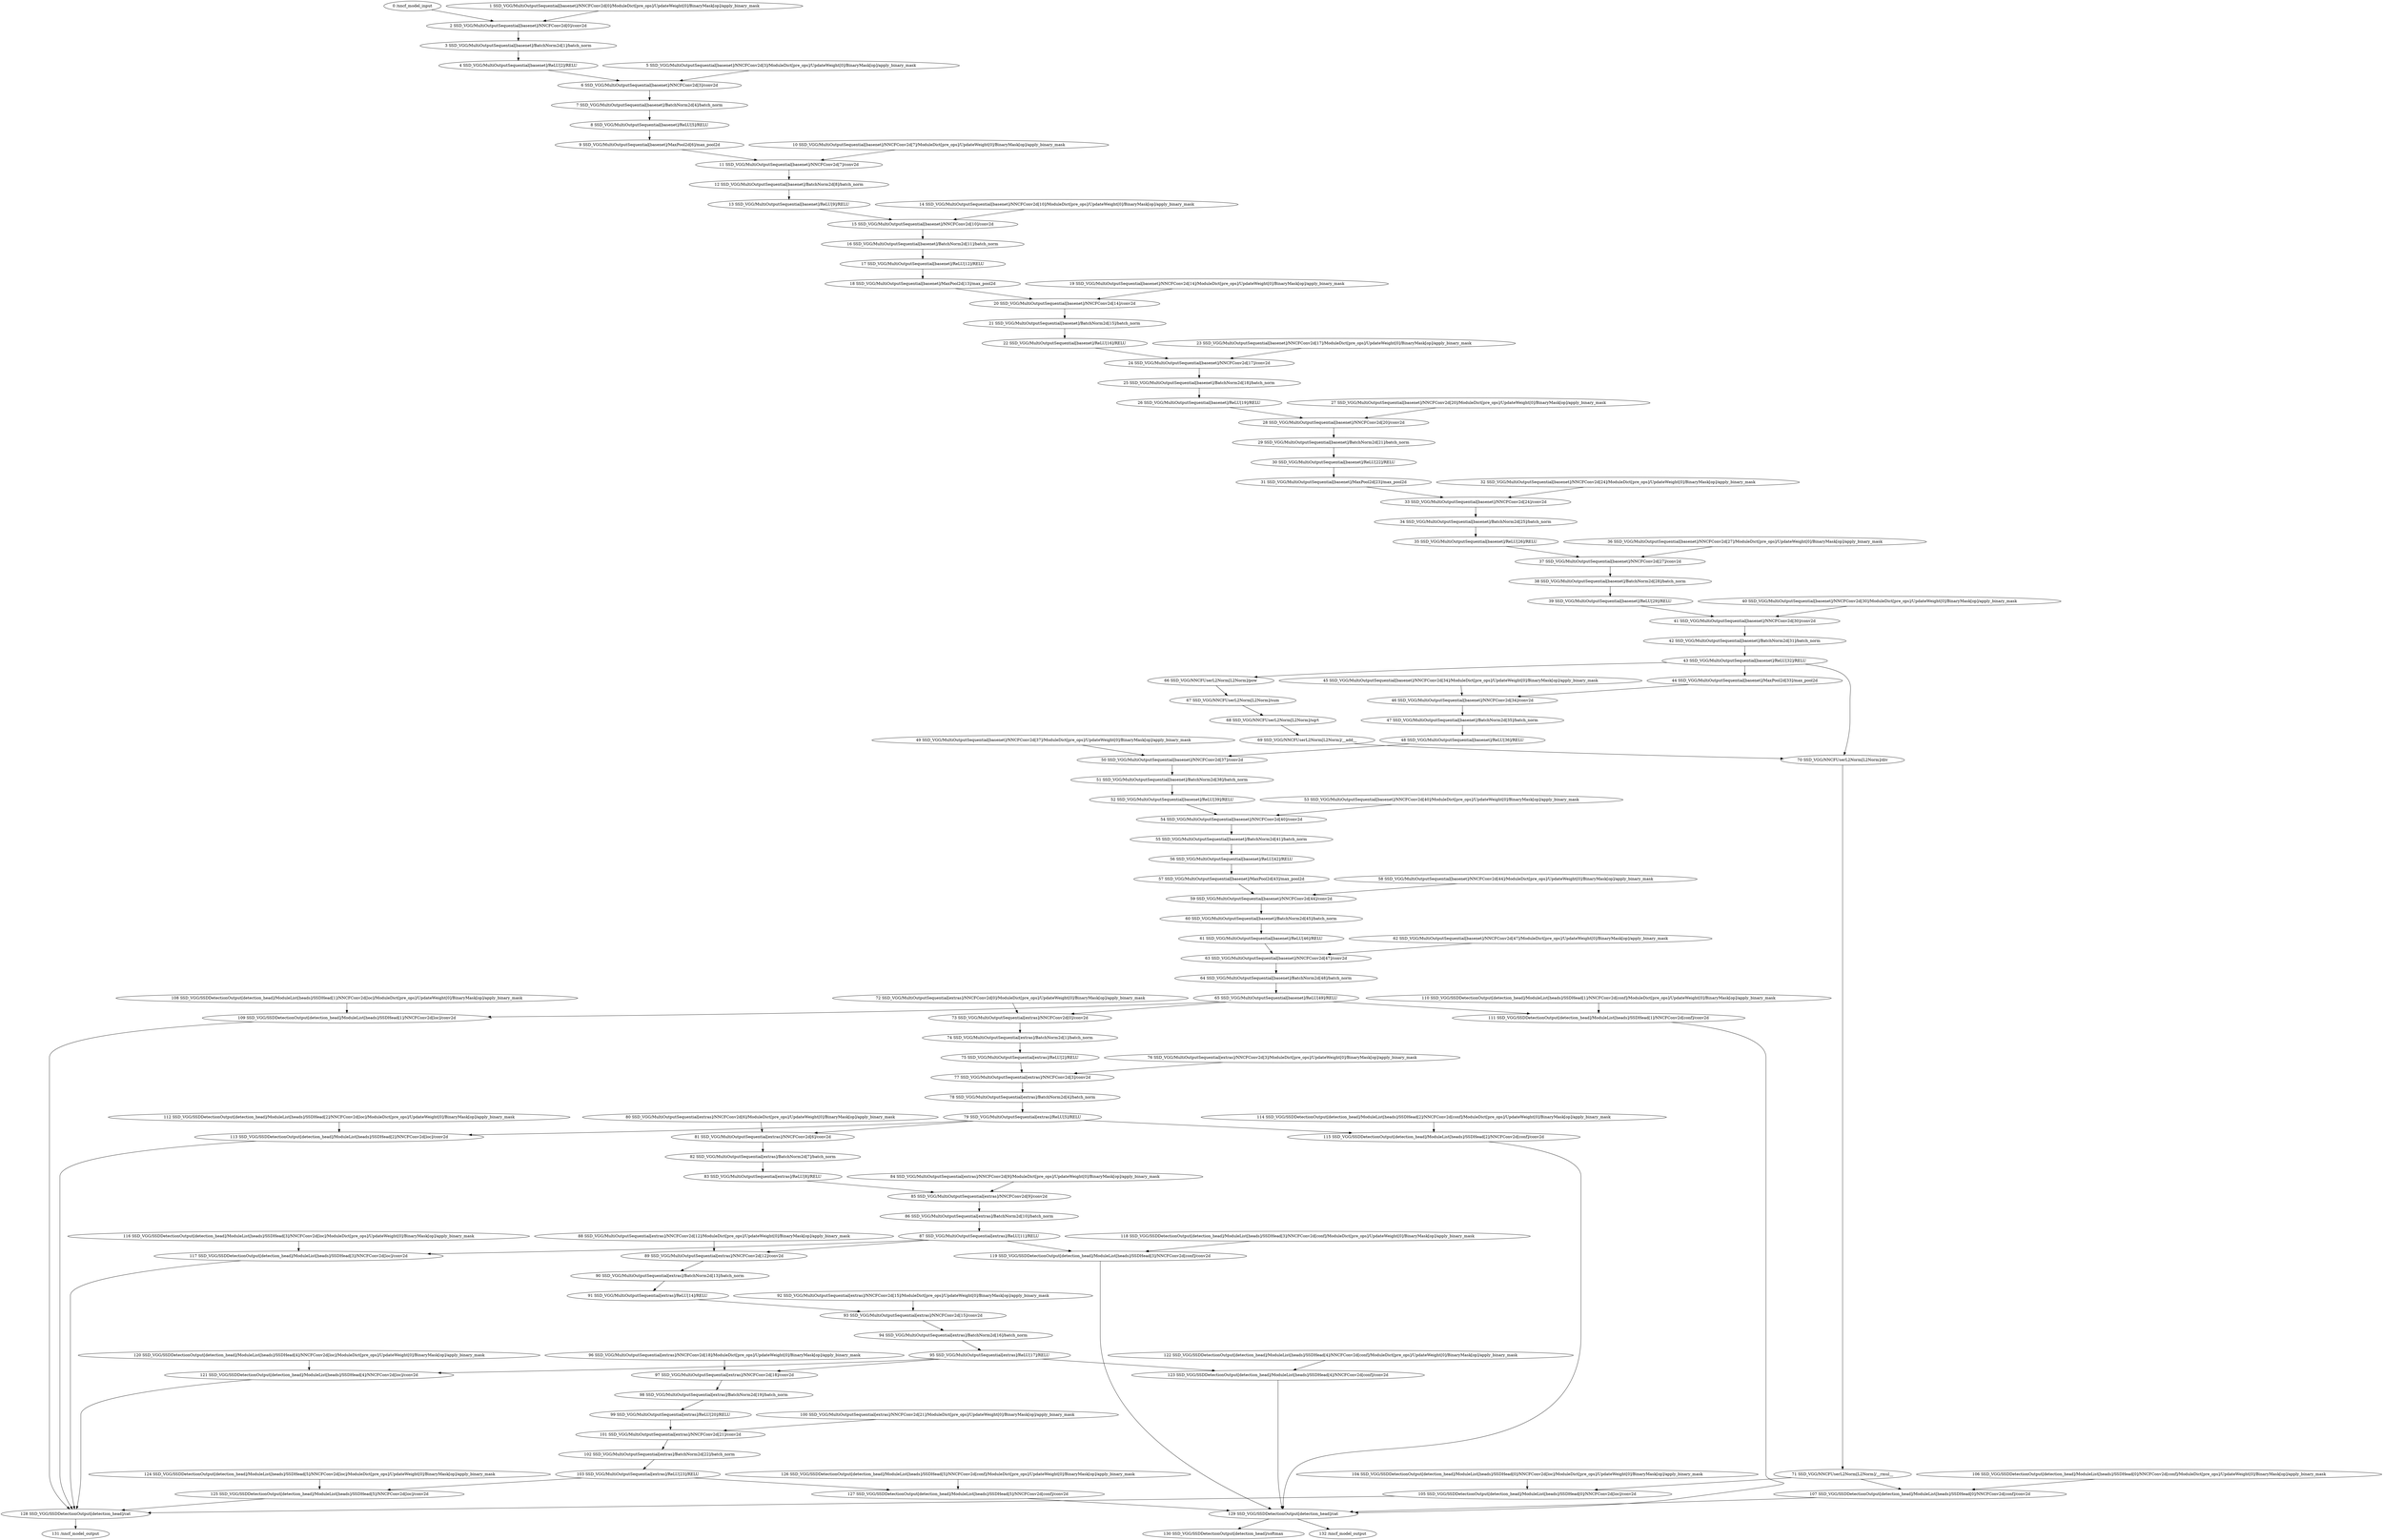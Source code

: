 strict digraph  {
"0 /nncf_model_input" [id=0, scope="", type=nncf_model_input];
"1 SSD_VGG/MultiOutputSequential[basenet]/NNCFConv2d[0]/ModuleDict[pre_ops]/UpdateWeight[0]/BinaryMask[op]/apply_binary_mask" [id=1, scope="SSD_VGG/MultiOutputSequential[basenet]/NNCFConv2d[0]/ModuleDict[pre_ops]/UpdateWeight[0]/BinaryMask[op]", type=apply_binary_mask];
"2 SSD_VGG/MultiOutputSequential[basenet]/NNCFConv2d[0]/conv2d" [id=2, scope="SSD_VGG/MultiOutputSequential[basenet]/NNCFConv2d[0]", type=conv2d];
"3 SSD_VGG/MultiOutputSequential[basenet]/BatchNorm2d[1]/batch_norm" [id=3, scope="SSD_VGG/MultiOutputSequential[basenet]/BatchNorm2d[1]", type=batch_norm];
"4 SSD_VGG/MultiOutputSequential[basenet]/ReLU[2]/RELU" [id=4, scope="SSD_VGG/MultiOutputSequential[basenet]/ReLU[2]", type=RELU];
"5 SSD_VGG/MultiOutputSequential[basenet]/NNCFConv2d[3]/ModuleDict[pre_ops]/UpdateWeight[0]/BinaryMask[op]/apply_binary_mask" [id=5, scope="SSD_VGG/MultiOutputSequential[basenet]/NNCFConv2d[3]/ModuleDict[pre_ops]/UpdateWeight[0]/BinaryMask[op]", type=apply_binary_mask];
"6 SSD_VGG/MultiOutputSequential[basenet]/NNCFConv2d[3]/conv2d" [id=6, scope="SSD_VGG/MultiOutputSequential[basenet]/NNCFConv2d[3]", type=conv2d];
"7 SSD_VGG/MultiOutputSequential[basenet]/BatchNorm2d[4]/batch_norm" [id=7, scope="SSD_VGG/MultiOutputSequential[basenet]/BatchNorm2d[4]", type=batch_norm];
"8 SSD_VGG/MultiOutputSequential[basenet]/ReLU[5]/RELU" [id=8, scope="SSD_VGG/MultiOutputSequential[basenet]/ReLU[5]", type=RELU];
"9 SSD_VGG/MultiOutputSequential[basenet]/MaxPool2d[6]/max_pool2d" [id=9, scope="SSD_VGG/MultiOutputSequential[basenet]/MaxPool2d[6]", type=max_pool2d];
"10 SSD_VGG/MultiOutputSequential[basenet]/NNCFConv2d[7]/ModuleDict[pre_ops]/UpdateWeight[0]/BinaryMask[op]/apply_binary_mask" [id=10, scope="SSD_VGG/MultiOutputSequential[basenet]/NNCFConv2d[7]/ModuleDict[pre_ops]/UpdateWeight[0]/BinaryMask[op]", type=apply_binary_mask];
"11 SSD_VGG/MultiOutputSequential[basenet]/NNCFConv2d[7]/conv2d" [id=11, scope="SSD_VGG/MultiOutputSequential[basenet]/NNCFConv2d[7]", type=conv2d];
"12 SSD_VGG/MultiOutputSequential[basenet]/BatchNorm2d[8]/batch_norm" [id=12, scope="SSD_VGG/MultiOutputSequential[basenet]/BatchNorm2d[8]", type=batch_norm];
"13 SSD_VGG/MultiOutputSequential[basenet]/ReLU[9]/RELU" [id=13, scope="SSD_VGG/MultiOutputSequential[basenet]/ReLU[9]", type=RELU];
"14 SSD_VGG/MultiOutputSequential[basenet]/NNCFConv2d[10]/ModuleDict[pre_ops]/UpdateWeight[0]/BinaryMask[op]/apply_binary_mask" [id=14, scope="SSD_VGG/MultiOutputSequential[basenet]/NNCFConv2d[10]/ModuleDict[pre_ops]/UpdateWeight[0]/BinaryMask[op]", type=apply_binary_mask];
"15 SSD_VGG/MultiOutputSequential[basenet]/NNCFConv2d[10]/conv2d" [id=15, scope="SSD_VGG/MultiOutputSequential[basenet]/NNCFConv2d[10]", type=conv2d];
"16 SSD_VGG/MultiOutputSequential[basenet]/BatchNorm2d[11]/batch_norm" [id=16, scope="SSD_VGG/MultiOutputSequential[basenet]/BatchNorm2d[11]", type=batch_norm];
"17 SSD_VGG/MultiOutputSequential[basenet]/ReLU[12]/RELU" [id=17, scope="SSD_VGG/MultiOutputSequential[basenet]/ReLU[12]", type=RELU];
"18 SSD_VGG/MultiOutputSequential[basenet]/MaxPool2d[13]/max_pool2d" [id=18, scope="SSD_VGG/MultiOutputSequential[basenet]/MaxPool2d[13]", type=max_pool2d];
"19 SSD_VGG/MultiOutputSequential[basenet]/NNCFConv2d[14]/ModuleDict[pre_ops]/UpdateWeight[0]/BinaryMask[op]/apply_binary_mask" [id=19, scope="SSD_VGG/MultiOutputSequential[basenet]/NNCFConv2d[14]/ModuleDict[pre_ops]/UpdateWeight[0]/BinaryMask[op]", type=apply_binary_mask];
"20 SSD_VGG/MultiOutputSequential[basenet]/NNCFConv2d[14]/conv2d" [id=20, scope="SSD_VGG/MultiOutputSequential[basenet]/NNCFConv2d[14]", type=conv2d];
"21 SSD_VGG/MultiOutputSequential[basenet]/BatchNorm2d[15]/batch_norm" [id=21, scope="SSD_VGG/MultiOutputSequential[basenet]/BatchNorm2d[15]", type=batch_norm];
"22 SSD_VGG/MultiOutputSequential[basenet]/ReLU[16]/RELU" [id=22, scope="SSD_VGG/MultiOutputSequential[basenet]/ReLU[16]", type=RELU];
"23 SSD_VGG/MultiOutputSequential[basenet]/NNCFConv2d[17]/ModuleDict[pre_ops]/UpdateWeight[0]/BinaryMask[op]/apply_binary_mask" [id=23, scope="SSD_VGG/MultiOutputSequential[basenet]/NNCFConv2d[17]/ModuleDict[pre_ops]/UpdateWeight[0]/BinaryMask[op]", type=apply_binary_mask];
"24 SSD_VGG/MultiOutputSequential[basenet]/NNCFConv2d[17]/conv2d" [id=24, scope="SSD_VGG/MultiOutputSequential[basenet]/NNCFConv2d[17]", type=conv2d];
"25 SSD_VGG/MultiOutputSequential[basenet]/BatchNorm2d[18]/batch_norm" [id=25, scope="SSD_VGG/MultiOutputSequential[basenet]/BatchNorm2d[18]", type=batch_norm];
"26 SSD_VGG/MultiOutputSequential[basenet]/ReLU[19]/RELU" [id=26, scope="SSD_VGG/MultiOutputSequential[basenet]/ReLU[19]", type=RELU];
"27 SSD_VGG/MultiOutputSequential[basenet]/NNCFConv2d[20]/ModuleDict[pre_ops]/UpdateWeight[0]/BinaryMask[op]/apply_binary_mask" [id=27, scope="SSD_VGG/MultiOutputSequential[basenet]/NNCFConv2d[20]/ModuleDict[pre_ops]/UpdateWeight[0]/BinaryMask[op]", type=apply_binary_mask];
"28 SSD_VGG/MultiOutputSequential[basenet]/NNCFConv2d[20]/conv2d" [id=28, scope="SSD_VGG/MultiOutputSequential[basenet]/NNCFConv2d[20]", type=conv2d];
"29 SSD_VGG/MultiOutputSequential[basenet]/BatchNorm2d[21]/batch_norm" [id=29, scope="SSD_VGG/MultiOutputSequential[basenet]/BatchNorm2d[21]", type=batch_norm];
"30 SSD_VGG/MultiOutputSequential[basenet]/ReLU[22]/RELU" [id=30, scope="SSD_VGG/MultiOutputSequential[basenet]/ReLU[22]", type=RELU];
"31 SSD_VGG/MultiOutputSequential[basenet]/MaxPool2d[23]/max_pool2d" [id=31, scope="SSD_VGG/MultiOutputSequential[basenet]/MaxPool2d[23]", type=max_pool2d];
"32 SSD_VGG/MultiOutputSequential[basenet]/NNCFConv2d[24]/ModuleDict[pre_ops]/UpdateWeight[0]/BinaryMask[op]/apply_binary_mask" [id=32, scope="SSD_VGG/MultiOutputSequential[basenet]/NNCFConv2d[24]/ModuleDict[pre_ops]/UpdateWeight[0]/BinaryMask[op]", type=apply_binary_mask];
"33 SSD_VGG/MultiOutputSequential[basenet]/NNCFConv2d[24]/conv2d" [id=33, scope="SSD_VGG/MultiOutputSequential[basenet]/NNCFConv2d[24]", type=conv2d];
"34 SSD_VGG/MultiOutputSequential[basenet]/BatchNorm2d[25]/batch_norm" [id=34, scope="SSD_VGG/MultiOutputSequential[basenet]/BatchNorm2d[25]", type=batch_norm];
"35 SSD_VGG/MultiOutputSequential[basenet]/ReLU[26]/RELU" [id=35, scope="SSD_VGG/MultiOutputSequential[basenet]/ReLU[26]", type=RELU];
"36 SSD_VGG/MultiOutputSequential[basenet]/NNCFConv2d[27]/ModuleDict[pre_ops]/UpdateWeight[0]/BinaryMask[op]/apply_binary_mask" [id=36, scope="SSD_VGG/MultiOutputSequential[basenet]/NNCFConv2d[27]/ModuleDict[pre_ops]/UpdateWeight[0]/BinaryMask[op]", type=apply_binary_mask];
"37 SSD_VGG/MultiOutputSequential[basenet]/NNCFConv2d[27]/conv2d" [id=37, scope="SSD_VGG/MultiOutputSequential[basenet]/NNCFConv2d[27]", type=conv2d];
"38 SSD_VGG/MultiOutputSequential[basenet]/BatchNorm2d[28]/batch_norm" [id=38, scope="SSD_VGG/MultiOutputSequential[basenet]/BatchNorm2d[28]", type=batch_norm];
"39 SSD_VGG/MultiOutputSequential[basenet]/ReLU[29]/RELU" [id=39, scope="SSD_VGG/MultiOutputSequential[basenet]/ReLU[29]", type=RELU];
"40 SSD_VGG/MultiOutputSequential[basenet]/NNCFConv2d[30]/ModuleDict[pre_ops]/UpdateWeight[0]/BinaryMask[op]/apply_binary_mask" [id=40, scope="SSD_VGG/MultiOutputSequential[basenet]/NNCFConv2d[30]/ModuleDict[pre_ops]/UpdateWeight[0]/BinaryMask[op]", type=apply_binary_mask];
"41 SSD_VGG/MultiOutputSequential[basenet]/NNCFConv2d[30]/conv2d" [id=41, scope="SSD_VGG/MultiOutputSequential[basenet]/NNCFConv2d[30]", type=conv2d];
"42 SSD_VGG/MultiOutputSequential[basenet]/BatchNorm2d[31]/batch_norm" [id=42, scope="SSD_VGG/MultiOutputSequential[basenet]/BatchNorm2d[31]", type=batch_norm];
"43 SSD_VGG/MultiOutputSequential[basenet]/ReLU[32]/RELU" [id=43, scope="SSD_VGG/MultiOutputSequential[basenet]/ReLU[32]", type=RELU];
"44 SSD_VGG/MultiOutputSequential[basenet]/MaxPool2d[33]/max_pool2d" [id=44, scope="SSD_VGG/MultiOutputSequential[basenet]/MaxPool2d[33]", type=max_pool2d];
"45 SSD_VGG/MultiOutputSequential[basenet]/NNCFConv2d[34]/ModuleDict[pre_ops]/UpdateWeight[0]/BinaryMask[op]/apply_binary_mask" [id=45, scope="SSD_VGG/MultiOutputSequential[basenet]/NNCFConv2d[34]/ModuleDict[pre_ops]/UpdateWeight[0]/BinaryMask[op]", type=apply_binary_mask];
"46 SSD_VGG/MultiOutputSequential[basenet]/NNCFConv2d[34]/conv2d" [id=46, scope="SSD_VGG/MultiOutputSequential[basenet]/NNCFConv2d[34]", type=conv2d];
"47 SSD_VGG/MultiOutputSequential[basenet]/BatchNorm2d[35]/batch_norm" [id=47, scope="SSD_VGG/MultiOutputSequential[basenet]/BatchNorm2d[35]", type=batch_norm];
"48 SSD_VGG/MultiOutputSequential[basenet]/ReLU[36]/RELU" [id=48, scope="SSD_VGG/MultiOutputSequential[basenet]/ReLU[36]", type=RELU];
"49 SSD_VGG/MultiOutputSequential[basenet]/NNCFConv2d[37]/ModuleDict[pre_ops]/UpdateWeight[0]/BinaryMask[op]/apply_binary_mask" [id=49, scope="SSD_VGG/MultiOutputSequential[basenet]/NNCFConv2d[37]/ModuleDict[pre_ops]/UpdateWeight[0]/BinaryMask[op]", type=apply_binary_mask];
"50 SSD_VGG/MultiOutputSequential[basenet]/NNCFConv2d[37]/conv2d" [id=50, scope="SSD_VGG/MultiOutputSequential[basenet]/NNCFConv2d[37]", type=conv2d];
"51 SSD_VGG/MultiOutputSequential[basenet]/BatchNorm2d[38]/batch_norm" [id=51, scope="SSD_VGG/MultiOutputSequential[basenet]/BatchNorm2d[38]", type=batch_norm];
"52 SSD_VGG/MultiOutputSequential[basenet]/ReLU[39]/RELU" [id=52, scope="SSD_VGG/MultiOutputSequential[basenet]/ReLU[39]", type=RELU];
"53 SSD_VGG/MultiOutputSequential[basenet]/NNCFConv2d[40]/ModuleDict[pre_ops]/UpdateWeight[0]/BinaryMask[op]/apply_binary_mask" [id=53, scope="SSD_VGG/MultiOutputSequential[basenet]/NNCFConv2d[40]/ModuleDict[pre_ops]/UpdateWeight[0]/BinaryMask[op]", type=apply_binary_mask];
"54 SSD_VGG/MultiOutputSequential[basenet]/NNCFConv2d[40]/conv2d" [id=54, scope="SSD_VGG/MultiOutputSequential[basenet]/NNCFConv2d[40]", type=conv2d];
"55 SSD_VGG/MultiOutputSequential[basenet]/BatchNorm2d[41]/batch_norm" [id=55, scope="SSD_VGG/MultiOutputSequential[basenet]/BatchNorm2d[41]", type=batch_norm];
"56 SSD_VGG/MultiOutputSequential[basenet]/ReLU[42]/RELU" [id=56, scope="SSD_VGG/MultiOutputSequential[basenet]/ReLU[42]", type=RELU];
"57 SSD_VGG/MultiOutputSequential[basenet]/MaxPool2d[43]/max_pool2d" [id=57, scope="SSD_VGG/MultiOutputSequential[basenet]/MaxPool2d[43]", type=max_pool2d];
"58 SSD_VGG/MultiOutputSequential[basenet]/NNCFConv2d[44]/ModuleDict[pre_ops]/UpdateWeight[0]/BinaryMask[op]/apply_binary_mask" [id=58, scope="SSD_VGG/MultiOutputSequential[basenet]/NNCFConv2d[44]/ModuleDict[pre_ops]/UpdateWeight[0]/BinaryMask[op]", type=apply_binary_mask];
"59 SSD_VGG/MultiOutputSequential[basenet]/NNCFConv2d[44]/conv2d" [id=59, scope="SSD_VGG/MultiOutputSequential[basenet]/NNCFConv2d[44]", type=conv2d];
"60 SSD_VGG/MultiOutputSequential[basenet]/BatchNorm2d[45]/batch_norm" [id=60, scope="SSD_VGG/MultiOutputSequential[basenet]/BatchNorm2d[45]", type=batch_norm];
"61 SSD_VGG/MultiOutputSequential[basenet]/ReLU[46]/RELU" [id=61, scope="SSD_VGG/MultiOutputSequential[basenet]/ReLU[46]", type=RELU];
"62 SSD_VGG/MultiOutputSequential[basenet]/NNCFConv2d[47]/ModuleDict[pre_ops]/UpdateWeight[0]/BinaryMask[op]/apply_binary_mask" [id=62, scope="SSD_VGG/MultiOutputSequential[basenet]/NNCFConv2d[47]/ModuleDict[pre_ops]/UpdateWeight[0]/BinaryMask[op]", type=apply_binary_mask];
"63 SSD_VGG/MultiOutputSequential[basenet]/NNCFConv2d[47]/conv2d" [id=63, scope="SSD_VGG/MultiOutputSequential[basenet]/NNCFConv2d[47]", type=conv2d];
"64 SSD_VGG/MultiOutputSequential[basenet]/BatchNorm2d[48]/batch_norm" [id=64, scope="SSD_VGG/MultiOutputSequential[basenet]/BatchNorm2d[48]", type=batch_norm];
"65 SSD_VGG/MultiOutputSequential[basenet]/ReLU[49]/RELU" [id=65, scope="SSD_VGG/MultiOutputSequential[basenet]/ReLU[49]", type=RELU];
"66 SSD_VGG/NNCFUserL2Norm[L2Norm]/pow" [id=66, scope="SSD_VGG/NNCFUserL2Norm[L2Norm]", type=pow];
"67 SSD_VGG/NNCFUserL2Norm[L2Norm]/sum" [id=67, scope="SSD_VGG/NNCFUserL2Norm[L2Norm]", type=sum];
"68 SSD_VGG/NNCFUserL2Norm[L2Norm]/sqrt" [id=68, scope="SSD_VGG/NNCFUserL2Norm[L2Norm]", type=sqrt];
"69 SSD_VGG/NNCFUserL2Norm[L2Norm]/__add__" [id=69, scope="SSD_VGG/NNCFUserL2Norm[L2Norm]", type=__add__];
"70 SSD_VGG/NNCFUserL2Norm[L2Norm]/div" [id=70, scope="SSD_VGG/NNCFUserL2Norm[L2Norm]", type=div];
"71 SSD_VGG/NNCFUserL2Norm[L2Norm]/__rmul__" [id=71, scope="SSD_VGG/NNCFUserL2Norm[L2Norm]", type=__rmul__];
"72 SSD_VGG/MultiOutputSequential[extras]/NNCFConv2d[0]/ModuleDict[pre_ops]/UpdateWeight[0]/BinaryMask[op]/apply_binary_mask" [id=72, scope="SSD_VGG/MultiOutputSequential[extras]/NNCFConv2d[0]/ModuleDict[pre_ops]/UpdateWeight[0]/BinaryMask[op]", type=apply_binary_mask];
"73 SSD_VGG/MultiOutputSequential[extras]/NNCFConv2d[0]/conv2d" [id=73, scope="SSD_VGG/MultiOutputSequential[extras]/NNCFConv2d[0]", type=conv2d];
"74 SSD_VGG/MultiOutputSequential[extras]/BatchNorm2d[1]/batch_norm" [id=74, scope="SSD_VGG/MultiOutputSequential[extras]/BatchNorm2d[1]", type=batch_norm];
"75 SSD_VGG/MultiOutputSequential[extras]/ReLU[2]/RELU" [id=75, scope="SSD_VGG/MultiOutputSequential[extras]/ReLU[2]", type=RELU];
"76 SSD_VGG/MultiOutputSequential[extras]/NNCFConv2d[3]/ModuleDict[pre_ops]/UpdateWeight[0]/BinaryMask[op]/apply_binary_mask" [id=76, scope="SSD_VGG/MultiOutputSequential[extras]/NNCFConv2d[3]/ModuleDict[pre_ops]/UpdateWeight[0]/BinaryMask[op]", type=apply_binary_mask];
"77 SSD_VGG/MultiOutputSequential[extras]/NNCFConv2d[3]/conv2d" [id=77, scope="SSD_VGG/MultiOutputSequential[extras]/NNCFConv2d[3]", type=conv2d];
"78 SSD_VGG/MultiOutputSequential[extras]/BatchNorm2d[4]/batch_norm" [id=78, scope="SSD_VGG/MultiOutputSequential[extras]/BatchNorm2d[4]", type=batch_norm];
"79 SSD_VGG/MultiOutputSequential[extras]/ReLU[5]/RELU" [id=79, scope="SSD_VGG/MultiOutputSequential[extras]/ReLU[5]", type=RELU];
"80 SSD_VGG/MultiOutputSequential[extras]/NNCFConv2d[6]/ModuleDict[pre_ops]/UpdateWeight[0]/BinaryMask[op]/apply_binary_mask" [id=80, scope="SSD_VGG/MultiOutputSequential[extras]/NNCFConv2d[6]/ModuleDict[pre_ops]/UpdateWeight[0]/BinaryMask[op]", type=apply_binary_mask];
"81 SSD_VGG/MultiOutputSequential[extras]/NNCFConv2d[6]/conv2d" [id=81, scope="SSD_VGG/MultiOutputSequential[extras]/NNCFConv2d[6]", type=conv2d];
"82 SSD_VGG/MultiOutputSequential[extras]/BatchNorm2d[7]/batch_norm" [id=82, scope="SSD_VGG/MultiOutputSequential[extras]/BatchNorm2d[7]", type=batch_norm];
"83 SSD_VGG/MultiOutputSequential[extras]/ReLU[8]/RELU" [id=83, scope="SSD_VGG/MultiOutputSequential[extras]/ReLU[8]", type=RELU];
"84 SSD_VGG/MultiOutputSequential[extras]/NNCFConv2d[9]/ModuleDict[pre_ops]/UpdateWeight[0]/BinaryMask[op]/apply_binary_mask" [id=84, scope="SSD_VGG/MultiOutputSequential[extras]/NNCFConv2d[9]/ModuleDict[pre_ops]/UpdateWeight[0]/BinaryMask[op]", type=apply_binary_mask];
"85 SSD_VGG/MultiOutputSequential[extras]/NNCFConv2d[9]/conv2d" [id=85, scope="SSD_VGG/MultiOutputSequential[extras]/NNCFConv2d[9]", type=conv2d];
"86 SSD_VGG/MultiOutputSequential[extras]/BatchNorm2d[10]/batch_norm" [id=86, scope="SSD_VGG/MultiOutputSequential[extras]/BatchNorm2d[10]", type=batch_norm];
"87 SSD_VGG/MultiOutputSequential[extras]/ReLU[11]/RELU" [id=87, scope="SSD_VGG/MultiOutputSequential[extras]/ReLU[11]", type=RELU];
"88 SSD_VGG/MultiOutputSequential[extras]/NNCFConv2d[12]/ModuleDict[pre_ops]/UpdateWeight[0]/BinaryMask[op]/apply_binary_mask" [id=88, scope="SSD_VGG/MultiOutputSequential[extras]/NNCFConv2d[12]/ModuleDict[pre_ops]/UpdateWeight[0]/BinaryMask[op]", type=apply_binary_mask];
"89 SSD_VGG/MultiOutputSequential[extras]/NNCFConv2d[12]/conv2d" [id=89, scope="SSD_VGG/MultiOutputSequential[extras]/NNCFConv2d[12]", type=conv2d];
"90 SSD_VGG/MultiOutputSequential[extras]/BatchNorm2d[13]/batch_norm" [id=90, scope="SSD_VGG/MultiOutputSequential[extras]/BatchNorm2d[13]", type=batch_norm];
"91 SSD_VGG/MultiOutputSequential[extras]/ReLU[14]/RELU" [id=91, scope="SSD_VGG/MultiOutputSequential[extras]/ReLU[14]", type=RELU];
"92 SSD_VGG/MultiOutputSequential[extras]/NNCFConv2d[15]/ModuleDict[pre_ops]/UpdateWeight[0]/BinaryMask[op]/apply_binary_mask" [id=92, scope="SSD_VGG/MultiOutputSequential[extras]/NNCFConv2d[15]/ModuleDict[pre_ops]/UpdateWeight[0]/BinaryMask[op]", type=apply_binary_mask];
"93 SSD_VGG/MultiOutputSequential[extras]/NNCFConv2d[15]/conv2d" [id=93, scope="SSD_VGG/MultiOutputSequential[extras]/NNCFConv2d[15]", type=conv2d];
"94 SSD_VGG/MultiOutputSequential[extras]/BatchNorm2d[16]/batch_norm" [id=94, scope="SSD_VGG/MultiOutputSequential[extras]/BatchNorm2d[16]", type=batch_norm];
"95 SSD_VGG/MultiOutputSequential[extras]/ReLU[17]/RELU" [id=95, scope="SSD_VGG/MultiOutputSequential[extras]/ReLU[17]", type=RELU];
"96 SSD_VGG/MultiOutputSequential[extras]/NNCFConv2d[18]/ModuleDict[pre_ops]/UpdateWeight[0]/BinaryMask[op]/apply_binary_mask" [id=96, scope="SSD_VGG/MultiOutputSequential[extras]/NNCFConv2d[18]/ModuleDict[pre_ops]/UpdateWeight[0]/BinaryMask[op]", type=apply_binary_mask];
"97 SSD_VGG/MultiOutputSequential[extras]/NNCFConv2d[18]/conv2d" [id=97, scope="SSD_VGG/MultiOutputSequential[extras]/NNCFConv2d[18]", type=conv2d];
"98 SSD_VGG/MultiOutputSequential[extras]/BatchNorm2d[19]/batch_norm" [id=98, scope="SSD_VGG/MultiOutputSequential[extras]/BatchNorm2d[19]", type=batch_norm];
"99 SSD_VGG/MultiOutputSequential[extras]/ReLU[20]/RELU" [id=99, scope="SSD_VGG/MultiOutputSequential[extras]/ReLU[20]", type=RELU];
"100 SSD_VGG/MultiOutputSequential[extras]/NNCFConv2d[21]/ModuleDict[pre_ops]/UpdateWeight[0]/BinaryMask[op]/apply_binary_mask" [id=100, scope="SSD_VGG/MultiOutputSequential[extras]/NNCFConv2d[21]/ModuleDict[pre_ops]/UpdateWeight[0]/BinaryMask[op]", type=apply_binary_mask];
"101 SSD_VGG/MultiOutputSequential[extras]/NNCFConv2d[21]/conv2d" [id=101, scope="SSD_VGG/MultiOutputSequential[extras]/NNCFConv2d[21]", type=conv2d];
"102 SSD_VGG/MultiOutputSequential[extras]/BatchNorm2d[22]/batch_norm" [id=102, scope="SSD_VGG/MultiOutputSequential[extras]/BatchNorm2d[22]", type=batch_norm];
"103 SSD_VGG/MultiOutputSequential[extras]/ReLU[23]/RELU" [id=103, scope="SSD_VGG/MultiOutputSequential[extras]/ReLU[23]", type=RELU];
"104 SSD_VGG/SSDDetectionOutput[detection_head]/ModuleList[heads]/SSDHead[0]/NNCFConv2d[loc]/ModuleDict[pre_ops]/UpdateWeight[0]/BinaryMask[op]/apply_binary_mask" [id=104, scope="SSD_VGG/SSDDetectionOutput[detection_head]/ModuleList[heads]/SSDHead[0]/NNCFConv2d[loc]/ModuleDict[pre_ops]/UpdateWeight[0]/BinaryMask[op]", type=apply_binary_mask];
"105 SSD_VGG/SSDDetectionOutput[detection_head]/ModuleList[heads]/SSDHead[0]/NNCFConv2d[loc]/conv2d" [id=105, scope="SSD_VGG/SSDDetectionOutput[detection_head]/ModuleList[heads]/SSDHead[0]/NNCFConv2d[loc]", type=conv2d];
"106 SSD_VGG/SSDDetectionOutput[detection_head]/ModuleList[heads]/SSDHead[0]/NNCFConv2d[conf]/ModuleDict[pre_ops]/UpdateWeight[0]/BinaryMask[op]/apply_binary_mask" [id=106, scope="SSD_VGG/SSDDetectionOutput[detection_head]/ModuleList[heads]/SSDHead[0]/NNCFConv2d[conf]/ModuleDict[pre_ops]/UpdateWeight[0]/BinaryMask[op]", type=apply_binary_mask];
"107 SSD_VGG/SSDDetectionOutput[detection_head]/ModuleList[heads]/SSDHead[0]/NNCFConv2d[conf]/conv2d" [id=107, scope="SSD_VGG/SSDDetectionOutput[detection_head]/ModuleList[heads]/SSDHead[0]/NNCFConv2d[conf]", type=conv2d];
"108 SSD_VGG/SSDDetectionOutput[detection_head]/ModuleList[heads]/SSDHead[1]/NNCFConv2d[loc]/ModuleDict[pre_ops]/UpdateWeight[0]/BinaryMask[op]/apply_binary_mask" [id=108, scope="SSD_VGG/SSDDetectionOutput[detection_head]/ModuleList[heads]/SSDHead[1]/NNCFConv2d[loc]/ModuleDict[pre_ops]/UpdateWeight[0]/BinaryMask[op]", type=apply_binary_mask];
"109 SSD_VGG/SSDDetectionOutput[detection_head]/ModuleList[heads]/SSDHead[1]/NNCFConv2d[loc]/conv2d" [id=109, scope="SSD_VGG/SSDDetectionOutput[detection_head]/ModuleList[heads]/SSDHead[1]/NNCFConv2d[loc]", type=conv2d];
"110 SSD_VGG/SSDDetectionOutput[detection_head]/ModuleList[heads]/SSDHead[1]/NNCFConv2d[conf]/ModuleDict[pre_ops]/UpdateWeight[0]/BinaryMask[op]/apply_binary_mask" [id=110, scope="SSD_VGG/SSDDetectionOutput[detection_head]/ModuleList[heads]/SSDHead[1]/NNCFConv2d[conf]/ModuleDict[pre_ops]/UpdateWeight[0]/BinaryMask[op]", type=apply_binary_mask];
"111 SSD_VGG/SSDDetectionOutput[detection_head]/ModuleList[heads]/SSDHead[1]/NNCFConv2d[conf]/conv2d" [id=111, scope="SSD_VGG/SSDDetectionOutput[detection_head]/ModuleList[heads]/SSDHead[1]/NNCFConv2d[conf]", type=conv2d];
"112 SSD_VGG/SSDDetectionOutput[detection_head]/ModuleList[heads]/SSDHead[2]/NNCFConv2d[loc]/ModuleDict[pre_ops]/UpdateWeight[0]/BinaryMask[op]/apply_binary_mask" [id=112, scope="SSD_VGG/SSDDetectionOutput[detection_head]/ModuleList[heads]/SSDHead[2]/NNCFConv2d[loc]/ModuleDict[pre_ops]/UpdateWeight[0]/BinaryMask[op]", type=apply_binary_mask];
"113 SSD_VGG/SSDDetectionOutput[detection_head]/ModuleList[heads]/SSDHead[2]/NNCFConv2d[loc]/conv2d" [id=113, scope="SSD_VGG/SSDDetectionOutput[detection_head]/ModuleList[heads]/SSDHead[2]/NNCFConv2d[loc]", type=conv2d];
"114 SSD_VGG/SSDDetectionOutput[detection_head]/ModuleList[heads]/SSDHead[2]/NNCFConv2d[conf]/ModuleDict[pre_ops]/UpdateWeight[0]/BinaryMask[op]/apply_binary_mask" [id=114, scope="SSD_VGG/SSDDetectionOutput[detection_head]/ModuleList[heads]/SSDHead[2]/NNCFConv2d[conf]/ModuleDict[pre_ops]/UpdateWeight[0]/BinaryMask[op]", type=apply_binary_mask];
"115 SSD_VGG/SSDDetectionOutput[detection_head]/ModuleList[heads]/SSDHead[2]/NNCFConv2d[conf]/conv2d" [id=115, scope="SSD_VGG/SSDDetectionOutput[detection_head]/ModuleList[heads]/SSDHead[2]/NNCFConv2d[conf]", type=conv2d];
"116 SSD_VGG/SSDDetectionOutput[detection_head]/ModuleList[heads]/SSDHead[3]/NNCFConv2d[loc]/ModuleDict[pre_ops]/UpdateWeight[0]/BinaryMask[op]/apply_binary_mask" [id=116, scope="SSD_VGG/SSDDetectionOutput[detection_head]/ModuleList[heads]/SSDHead[3]/NNCFConv2d[loc]/ModuleDict[pre_ops]/UpdateWeight[0]/BinaryMask[op]", type=apply_binary_mask];
"117 SSD_VGG/SSDDetectionOutput[detection_head]/ModuleList[heads]/SSDHead[3]/NNCFConv2d[loc]/conv2d" [id=117, scope="SSD_VGG/SSDDetectionOutput[detection_head]/ModuleList[heads]/SSDHead[3]/NNCFConv2d[loc]", type=conv2d];
"118 SSD_VGG/SSDDetectionOutput[detection_head]/ModuleList[heads]/SSDHead[3]/NNCFConv2d[conf]/ModuleDict[pre_ops]/UpdateWeight[0]/BinaryMask[op]/apply_binary_mask" [id=118, scope="SSD_VGG/SSDDetectionOutput[detection_head]/ModuleList[heads]/SSDHead[3]/NNCFConv2d[conf]/ModuleDict[pre_ops]/UpdateWeight[0]/BinaryMask[op]", type=apply_binary_mask];
"119 SSD_VGG/SSDDetectionOutput[detection_head]/ModuleList[heads]/SSDHead[3]/NNCFConv2d[conf]/conv2d" [id=119, scope="SSD_VGG/SSDDetectionOutput[detection_head]/ModuleList[heads]/SSDHead[3]/NNCFConv2d[conf]", type=conv2d];
"120 SSD_VGG/SSDDetectionOutput[detection_head]/ModuleList[heads]/SSDHead[4]/NNCFConv2d[loc]/ModuleDict[pre_ops]/UpdateWeight[0]/BinaryMask[op]/apply_binary_mask" [id=120, scope="SSD_VGG/SSDDetectionOutput[detection_head]/ModuleList[heads]/SSDHead[4]/NNCFConv2d[loc]/ModuleDict[pre_ops]/UpdateWeight[0]/BinaryMask[op]", type=apply_binary_mask];
"121 SSD_VGG/SSDDetectionOutput[detection_head]/ModuleList[heads]/SSDHead[4]/NNCFConv2d[loc]/conv2d" [id=121, scope="SSD_VGG/SSDDetectionOutput[detection_head]/ModuleList[heads]/SSDHead[4]/NNCFConv2d[loc]", type=conv2d];
"122 SSD_VGG/SSDDetectionOutput[detection_head]/ModuleList[heads]/SSDHead[4]/NNCFConv2d[conf]/ModuleDict[pre_ops]/UpdateWeight[0]/BinaryMask[op]/apply_binary_mask" [id=122, scope="SSD_VGG/SSDDetectionOutput[detection_head]/ModuleList[heads]/SSDHead[4]/NNCFConv2d[conf]/ModuleDict[pre_ops]/UpdateWeight[0]/BinaryMask[op]", type=apply_binary_mask];
"123 SSD_VGG/SSDDetectionOutput[detection_head]/ModuleList[heads]/SSDHead[4]/NNCFConv2d[conf]/conv2d" [id=123, scope="SSD_VGG/SSDDetectionOutput[detection_head]/ModuleList[heads]/SSDHead[4]/NNCFConv2d[conf]", type=conv2d];
"124 SSD_VGG/SSDDetectionOutput[detection_head]/ModuleList[heads]/SSDHead[5]/NNCFConv2d[loc]/ModuleDict[pre_ops]/UpdateWeight[0]/BinaryMask[op]/apply_binary_mask" [id=124, scope="SSD_VGG/SSDDetectionOutput[detection_head]/ModuleList[heads]/SSDHead[5]/NNCFConv2d[loc]/ModuleDict[pre_ops]/UpdateWeight[0]/BinaryMask[op]", type=apply_binary_mask];
"125 SSD_VGG/SSDDetectionOutput[detection_head]/ModuleList[heads]/SSDHead[5]/NNCFConv2d[loc]/conv2d" [id=125, scope="SSD_VGG/SSDDetectionOutput[detection_head]/ModuleList[heads]/SSDHead[5]/NNCFConv2d[loc]", type=conv2d];
"126 SSD_VGG/SSDDetectionOutput[detection_head]/ModuleList[heads]/SSDHead[5]/NNCFConv2d[conf]/ModuleDict[pre_ops]/UpdateWeight[0]/BinaryMask[op]/apply_binary_mask" [id=126, scope="SSD_VGG/SSDDetectionOutput[detection_head]/ModuleList[heads]/SSDHead[5]/NNCFConv2d[conf]/ModuleDict[pre_ops]/UpdateWeight[0]/BinaryMask[op]", type=apply_binary_mask];
"127 SSD_VGG/SSDDetectionOutput[detection_head]/ModuleList[heads]/SSDHead[5]/NNCFConv2d[conf]/conv2d" [id=127, scope="SSD_VGG/SSDDetectionOutput[detection_head]/ModuleList[heads]/SSDHead[5]/NNCFConv2d[conf]", type=conv2d];
"128 SSD_VGG/SSDDetectionOutput[detection_head]/cat" [id=128, scope="SSD_VGG/SSDDetectionOutput[detection_head]", type=cat];
"129 SSD_VGG/SSDDetectionOutput[detection_head]/cat" [id=129, scope="SSD_VGG/SSDDetectionOutput[detection_head]", type=cat];
"130 SSD_VGG/SSDDetectionOutput[detection_head]/softmax" [id=130, scope="SSD_VGG/SSDDetectionOutput[detection_head]", type=softmax];
"131 /nncf_model_output" [id=131, scope="", type=nncf_model_output];
"132 /nncf_model_output" [id=132, scope="", type=nncf_model_output];
"0 /nncf_model_input" -> "2 SSD_VGG/MultiOutputSequential[basenet]/NNCFConv2d[0]/conv2d";
"1 SSD_VGG/MultiOutputSequential[basenet]/NNCFConv2d[0]/ModuleDict[pre_ops]/UpdateWeight[0]/BinaryMask[op]/apply_binary_mask" -> "2 SSD_VGG/MultiOutputSequential[basenet]/NNCFConv2d[0]/conv2d";
"2 SSD_VGG/MultiOutputSequential[basenet]/NNCFConv2d[0]/conv2d" -> "3 SSD_VGG/MultiOutputSequential[basenet]/BatchNorm2d[1]/batch_norm";
"3 SSD_VGG/MultiOutputSequential[basenet]/BatchNorm2d[1]/batch_norm" -> "4 SSD_VGG/MultiOutputSequential[basenet]/ReLU[2]/RELU";
"4 SSD_VGG/MultiOutputSequential[basenet]/ReLU[2]/RELU" -> "6 SSD_VGG/MultiOutputSequential[basenet]/NNCFConv2d[3]/conv2d";
"5 SSD_VGG/MultiOutputSequential[basenet]/NNCFConv2d[3]/ModuleDict[pre_ops]/UpdateWeight[0]/BinaryMask[op]/apply_binary_mask" -> "6 SSD_VGG/MultiOutputSequential[basenet]/NNCFConv2d[3]/conv2d";
"6 SSD_VGG/MultiOutputSequential[basenet]/NNCFConv2d[3]/conv2d" -> "7 SSD_VGG/MultiOutputSequential[basenet]/BatchNorm2d[4]/batch_norm";
"7 SSD_VGG/MultiOutputSequential[basenet]/BatchNorm2d[4]/batch_norm" -> "8 SSD_VGG/MultiOutputSequential[basenet]/ReLU[5]/RELU";
"8 SSD_VGG/MultiOutputSequential[basenet]/ReLU[5]/RELU" -> "9 SSD_VGG/MultiOutputSequential[basenet]/MaxPool2d[6]/max_pool2d";
"9 SSD_VGG/MultiOutputSequential[basenet]/MaxPool2d[6]/max_pool2d" -> "11 SSD_VGG/MultiOutputSequential[basenet]/NNCFConv2d[7]/conv2d";
"10 SSD_VGG/MultiOutputSequential[basenet]/NNCFConv2d[7]/ModuleDict[pre_ops]/UpdateWeight[0]/BinaryMask[op]/apply_binary_mask" -> "11 SSD_VGG/MultiOutputSequential[basenet]/NNCFConv2d[7]/conv2d";
"11 SSD_VGG/MultiOutputSequential[basenet]/NNCFConv2d[7]/conv2d" -> "12 SSD_VGG/MultiOutputSequential[basenet]/BatchNorm2d[8]/batch_norm";
"12 SSD_VGG/MultiOutputSequential[basenet]/BatchNorm2d[8]/batch_norm" -> "13 SSD_VGG/MultiOutputSequential[basenet]/ReLU[9]/RELU";
"13 SSD_VGG/MultiOutputSequential[basenet]/ReLU[9]/RELU" -> "15 SSD_VGG/MultiOutputSequential[basenet]/NNCFConv2d[10]/conv2d";
"14 SSD_VGG/MultiOutputSequential[basenet]/NNCFConv2d[10]/ModuleDict[pre_ops]/UpdateWeight[0]/BinaryMask[op]/apply_binary_mask" -> "15 SSD_VGG/MultiOutputSequential[basenet]/NNCFConv2d[10]/conv2d";
"15 SSD_VGG/MultiOutputSequential[basenet]/NNCFConv2d[10]/conv2d" -> "16 SSD_VGG/MultiOutputSequential[basenet]/BatchNorm2d[11]/batch_norm";
"16 SSD_VGG/MultiOutputSequential[basenet]/BatchNorm2d[11]/batch_norm" -> "17 SSD_VGG/MultiOutputSequential[basenet]/ReLU[12]/RELU";
"17 SSD_VGG/MultiOutputSequential[basenet]/ReLU[12]/RELU" -> "18 SSD_VGG/MultiOutputSequential[basenet]/MaxPool2d[13]/max_pool2d";
"18 SSD_VGG/MultiOutputSequential[basenet]/MaxPool2d[13]/max_pool2d" -> "20 SSD_VGG/MultiOutputSequential[basenet]/NNCFConv2d[14]/conv2d";
"19 SSD_VGG/MultiOutputSequential[basenet]/NNCFConv2d[14]/ModuleDict[pre_ops]/UpdateWeight[0]/BinaryMask[op]/apply_binary_mask" -> "20 SSD_VGG/MultiOutputSequential[basenet]/NNCFConv2d[14]/conv2d";
"20 SSD_VGG/MultiOutputSequential[basenet]/NNCFConv2d[14]/conv2d" -> "21 SSD_VGG/MultiOutputSequential[basenet]/BatchNorm2d[15]/batch_norm";
"21 SSD_VGG/MultiOutputSequential[basenet]/BatchNorm2d[15]/batch_norm" -> "22 SSD_VGG/MultiOutputSequential[basenet]/ReLU[16]/RELU";
"22 SSD_VGG/MultiOutputSequential[basenet]/ReLU[16]/RELU" -> "24 SSD_VGG/MultiOutputSequential[basenet]/NNCFConv2d[17]/conv2d";
"23 SSD_VGG/MultiOutputSequential[basenet]/NNCFConv2d[17]/ModuleDict[pre_ops]/UpdateWeight[0]/BinaryMask[op]/apply_binary_mask" -> "24 SSD_VGG/MultiOutputSequential[basenet]/NNCFConv2d[17]/conv2d";
"24 SSD_VGG/MultiOutputSequential[basenet]/NNCFConv2d[17]/conv2d" -> "25 SSD_VGG/MultiOutputSequential[basenet]/BatchNorm2d[18]/batch_norm";
"25 SSD_VGG/MultiOutputSequential[basenet]/BatchNorm2d[18]/batch_norm" -> "26 SSD_VGG/MultiOutputSequential[basenet]/ReLU[19]/RELU";
"26 SSD_VGG/MultiOutputSequential[basenet]/ReLU[19]/RELU" -> "28 SSD_VGG/MultiOutputSequential[basenet]/NNCFConv2d[20]/conv2d";
"27 SSD_VGG/MultiOutputSequential[basenet]/NNCFConv2d[20]/ModuleDict[pre_ops]/UpdateWeight[0]/BinaryMask[op]/apply_binary_mask" -> "28 SSD_VGG/MultiOutputSequential[basenet]/NNCFConv2d[20]/conv2d";
"28 SSD_VGG/MultiOutputSequential[basenet]/NNCFConv2d[20]/conv2d" -> "29 SSD_VGG/MultiOutputSequential[basenet]/BatchNorm2d[21]/batch_norm";
"29 SSD_VGG/MultiOutputSequential[basenet]/BatchNorm2d[21]/batch_norm" -> "30 SSD_VGG/MultiOutputSequential[basenet]/ReLU[22]/RELU";
"30 SSD_VGG/MultiOutputSequential[basenet]/ReLU[22]/RELU" -> "31 SSD_VGG/MultiOutputSequential[basenet]/MaxPool2d[23]/max_pool2d";
"31 SSD_VGG/MultiOutputSequential[basenet]/MaxPool2d[23]/max_pool2d" -> "33 SSD_VGG/MultiOutputSequential[basenet]/NNCFConv2d[24]/conv2d";
"32 SSD_VGG/MultiOutputSequential[basenet]/NNCFConv2d[24]/ModuleDict[pre_ops]/UpdateWeight[0]/BinaryMask[op]/apply_binary_mask" -> "33 SSD_VGG/MultiOutputSequential[basenet]/NNCFConv2d[24]/conv2d";
"33 SSD_VGG/MultiOutputSequential[basenet]/NNCFConv2d[24]/conv2d" -> "34 SSD_VGG/MultiOutputSequential[basenet]/BatchNorm2d[25]/batch_norm";
"34 SSD_VGG/MultiOutputSequential[basenet]/BatchNorm2d[25]/batch_norm" -> "35 SSD_VGG/MultiOutputSequential[basenet]/ReLU[26]/RELU";
"35 SSD_VGG/MultiOutputSequential[basenet]/ReLU[26]/RELU" -> "37 SSD_VGG/MultiOutputSequential[basenet]/NNCFConv2d[27]/conv2d";
"36 SSD_VGG/MultiOutputSequential[basenet]/NNCFConv2d[27]/ModuleDict[pre_ops]/UpdateWeight[0]/BinaryMask[op]/apply_binary_mask" -> "37 SSD_VGG/MultiOutputSequential[basenet]/NNCFConv2d[27]/conv2d";
"37 SSD_VGG/MultiOutputSequential[basenet]/NNCFConv2d[27]/conv2d" -> "38 SSD_VGG/MultiOutputSequential[basenet]/BatchNorm2d[28]/batch_norm";
"38 SSD_VGG/MultiOutputSequential[basenet]/BatchNorm2d[28]/batch_norm" -> "39 SSD_VGG/MultiOutputSequential[basenet]/ReLU[29]/RELU";
"39 SSD_VGG/MultiOutputSequential[basenet]/ReLU[29]/RELU" -> "41 SSD_VGG/MultiOutputSequential[basenet]/NNCFConv2d[30]/conv2d";
"40 SSD_VGG/MultiOutputSequential[basenet]/NNCFConv2d[30]/ModuleDict[pre_ops]/UpdateWeight[0]/BinaryMask[op]/apply_binary_mask" -> "41 SSD_VGG/MultiOutputSequential[basenet]/NNCFConv2d[30]/conv2d";
"41 SSD_VGG/MultiOutputSequential[basenet]/NNCFConv2d[30]/conv2d" -> "42 SSD_VGG/MultiOutputSequential[basenet]/BatchNorm2d[31]/batch_norm";
"42 SSD_VGG/MultiOutputSequential[basenet]/BatchNorm2d[31]/batch_norm" -> "43 SSD_VGG/MultiOutputSequential[basenet]/ReLU[32]/RELU";
"43 SSD_VGG/MultiOutputSequential[basenet]/ReLU[32]/RELU" -> "44 SSD_VGG/MultiOutputSequential[basenet]/MaxPool2d[33]/max_pool2d";
"43 SSD_VGG/MultiOutputSequential[basenet]/ReLU[32]/RELU" -> "66 SSD_VGG/NNCFUserL2Norm[L2Norm]/pow";
"43 SSD_VGG/MultiOutputSequential[basenet]/ReLU[32]/RELU" -> "70 SSD_VGG/NNCFUserL2Norm[L2Norm]/div";
"44 SSD_VGG/MultiOutputSequential[basenet]/MaxPool2d[33]/max_pool2d" -> "46 SSD_VGG/MultiOutputSequential[basenet]/NNCFConv2d[34]/conv2d";
"45 SSD_VGG/MultiOutputSequential[basenet]/NNCFConv2d[34]/ModuleDict[pre_ops]/UpdateWeight[0]/BinaryMask[op]/apply_binary_mask" -> "46 SSD_VGG/MultiOutputSequential[basenet]/NNCFConv2d[34]/conv2d";
"46 SSD_VGG/MultiOutputSequential[basenet]/NNCFConv2d[34]/conv2d" -> "47 SSD_VGG/MultiOutputSequential[basenet]/BatchNorm2d[35]/batch_norm";
"47 SSD_VGG/MultiOutputSequential[basenet]/BatchNorm2d[35]/batch_norm" -> "48 SSD_VGG/MultiOutputSequential[basenet]/ReLU[36]/RELU";
"48 SSD_VGG/MultiOutputSequential[basenet]/ReLU[36]/RELU" -> "50 SSD_VGG/MultiOutputSequential[basenet]/NNCFConv2d[37]/conv2d";
"49 SSD_VGG/MultiOutputSequential[basenet]/NNCFConv2d[37]/ModuleDict[pre_ops]/UpdateWeight[0]/BinaryMask[op]/apply_binary_mask" -> "50 SSD_VGG/MultiOutputSequential[basenet]/NNCFConv2d[37]/conv2d";
"50 SSD_VGG/MultiOutputSequential[basenet]/NNCFConv2d[37]/conv2d" -> "51 SSD_VGG/MultiOutputSequential[basenet]/BatchNorm2d[38]/batch_norm";
"51 SSD_VGG/MultiOutputSequential[basenet]/BatchNorm2d[38]/batch_norm" -> "52 SSD_VGG/MultiOutputSequential[basenet]/ReLU[39]/RELU";
"52 SSD_VGG/MultiOutputSequential[basenet]/ReLU[39]/RELU" -> "54 SSD_VGG/MultiOutputSequential[basenet]/NNCFConv2d[40]/conv2d";
"53 SSD_VGG/MultiOutputSequential[basenet]/NNCFConv2d[40]/ModuleDict[pre_ops]/UpdateWeight[0]/BinaryMask[op]/apply_binary_mask" -> "54 SSD_VGG/MultiOutputSequential[basenet]/NNCFConv2d[40]/conv2d";
"54 SSD_VGG/MultiOutputSequential[basenet]/NNCFConv2d[40]/conv2d" -> "55 SSD_VGG/MultiOutputSequential[basenet]/BatchNorm2d[41]/batch_norm";
"55 SSD_VGG/MultiOutputSequential[basenet]/BatchNorm2d[41]/batch_norm" -> "56 SSD_VGG/MultiOutputSequential[basenet]/ReLU[42]/RELU";
"56 SSD_VGG/MultiOutputSequential[basenet]/ReLU[42]/RELU" -> "57 SSD_VGG/MultiOutputSequential[basenet]/MaxPool2d[43]/max_pool2d";
"57 SSD_VGG/MultiOutputSequential[basenet]/MaxPool2d[43]/max_pool2d" -> "59 SSD_VGG/MultiOutputSequential[basenet]/NNCFConv2d[44]/conv2d";
"58 SSD_VGG/MultiOutputSequential[basenet]/NNCFConv2d[44]/ModuleDict[pre_ops]/UpdateWeight[0]/BinaryMask[op]/apply_binary_mask" -> "59 SSD_VGG/MultiOutputSequential[basenet]/NNCFConv2d[44]/conv2d";
"59 SSD_VGG/MultiOutputSequential[basenet]/NNCFConv2d[44]/conv2d" -> "60 SSD_VGG/MultiOutputSequential[basenet]/BatchNorm2d[45]/batch_norm";
"60 SSD_VGG/MultiOutputSequential[basenet]/BatchNorm2d[45]/batch_norm" -> "61 SSD_VGG/MultiOutputSequential[basenet]/ReLU[46]/RELU";
"61 SSD_VGG/MultiOutputSequential[basenet]/ReLU[46]/RELU" -> "63 SSD_VGG/MultiOutputSequential[basenet]/NNCFConv2d[47]/conv2d";
"62 SSD_VGG/MultiOutputSequential[basenet]/NNCFConv2d[47]/ModuleDict[pre_ops]/UpdateWeight[0]/BinaryMask[op]/apply_binary_mask" -> "63 SSD_VGG/MultiOutputSequential[basenet]/NNCFConv2d[47]/conv2d";
"63 SSD_VGG/MultiOutputSequential[basenet]/NNCFConv2d[47]/conv2d" -> "64 SSD_VGG/MultiOutputSequential[basenet]/BatchNorm2d[48]/batch_norm";
"64 SSD_VGG/MultiOutputSequential[basenet]/BatchNorm2d[48]/batch_norm" -> "65 SSD_VGG/MultiOutputSequential[basenet]/ReLU[49]/RELU";
"65 SSD_VGG/MultiOutputSequential[basenet]/ReLU[49]/RELU" -> "73 SSD_VGG/MultiOutputSequential[extras]/NNCFConv2d[0]/conv2d";
"65 SSD_VGG/MultiOutputSequential[basenet]/ReLU[49]/RELU" -> "109 SSD_VGG/SSDDetectionOutput[detection_head]/ModuleList[heads]/SSDHead[1]/NNCFConv2d[loc]/conv2d";
"65 SSD_VGG/MultiOutputSequential[basenet]/ReLU[49]/RELU" -> "111 SSD_VGG/SSDDetectionOutput[detection_head]/ModuleList[heads]/SSDHead[1]/NNCFConv2d[conf]/conv2d";
"66 SSD_VGG/NNCFUserL2Norm[L2Norm]/pow" -> "67 SSD_VGG/NNCFUserL2Norm[L2Norm]/sum";
"67 SSD_VGG/NNCFUserL2Norm[L2Norm]/sum" -> "68 SSD_VGG/NNCFUserL2Norm[L2Norm]/sqrt";
"68 SSD_VGG/NNCFUserL2Norm[L2Norm]/sqrt" -> "69 SSD_VGG/NNCFUserL2Norm[L2Norm]/__add__";
"69 SSD_VGG/NNCFUserL2Norm[L2Norm]/__add__" -> "70 SSD_VGG/NNCFUserL2Norm[L2Norm]/div";
"70 SSD_VGG/NNCFUserL2Norm[L2Norm]/div" -> "71 SSD_VGG/NNCFUserL2Norm[L2Norm]/__rmul__";
"71 SSD_VGG/NNCFUserL2Norm[L2Norm]/__rmul__" -> "105 SSD_VGG/SSDDetectionOutput[detection_head]/ModuleList[heads]/SSDHead[0]/NNCFConv2d[loc]/conv2d";
"71 SSD_VGG/NNCFUserL2Norm[L2Norm]/__rmul__" -> "107 SSD_VGG/SSDDetectionOutput[detection_head]/ModuleList[heads]/SSDHead[0]/NNCFConv2d[conf]/conv2d";
"72 SSD_VGG/MultiOutputSequential[extras]/NNCFConv2d[0]/ModuleDict[pre_ops]/UpdateWeight[0]/BinaryMask[op]/apply_binary_mask" -> "73 SSD_VGG/MultiOutputSequential[extras]/NNCFConv2d[0]/conv2d";
"73 SSD_VGG/MultiOutputSequential[extras]/NNCFConv2d[0]/conv2d" -> "74 SSD_VGG/MultiOutputSequential[extras]/BatchNorm2d[1]/batch_norm";
"74 SSD_VGG/MultiOutputSequential[extras]/BatchNorm2d[1]/batch_norm" -> "75 SSD_VGG/MultiOutputSequential[extras]/ReLU[2]/RELU";
"75 SSD_VGG/MultiOutputSequential[extras]/ReLU[2]/RELU" -> "77 SSD_VGG/MultiOutputSequential[extras]/NNCFConv2d[3]/conv2d";
"76 SSD_VGG/MultiOutputSequential[extras]/NNCFConv2d[3]/ModuleDict[pre_ops]/UpdateWeight[0]/BinaryMask[op]/apply_binary_mask" -> "77 SSD_VGG/MultiOutputSequential[extras]/NNCFConv2d[3]/conv2d";
"77 SSD_VGG/MultiOutputSequential[extras]/NNCFConv2d[3]/conv2d" -> "78 SSD_VGG/MultiOutputSequential[extras]/BatchNorm2d[4]/batch_norm";
"78 SSD_VGG/MultiOutputSequential[extras]/BatchNorm2d[4]/batch_norm" -> "79 SSD_VGG/MultiOutputSequential[extras]/ReLU[5]/RELU";
"79 SSD_VGG/MultiOutputSequential[extras]/ReLU[5]/RELU" -> "81 SSD_VGG/MultiOutputSequential[extras]/NNCFConv2d[6]/conv2d";
"79 SSD_VGG/MultiOutputSequential[extras]/ReLU[5]/RELU" -> "113 SSD_VGG/SSDDetectionOutput[detection_head]/ModuleList[heads]/SSDHead[2]/NNCFConv2d[loc]/conv2d";
"79 SSD_VGG/MultiOutputSequential[extras]/ReLU[5]/RELU" -> "115 SSD_VGG/SSDDetectionOutput[detection_head]/ModuleList[heads]/SSDHead[2]/NNCFConv2d[conf]/conv2d";
"80 SSD_VGG/MultiOutputSequential[extras]/NNCFConv2d[6]/ModuleDict[pre_ops]/UpdateWeight[0]/BinaryMask[op]/apply_binary_mask" -> "81 SSD_VGG/MultiOutputSequential[extras]/NNCFConv2d[6]/conv2d";
"81 SSD_VGG/MultiOutputSequential[extras]/NNCFConv2d[6]/conv2d" -> "82 SSD_VGG/MultiOutputSequential[extras]/BatchNorm2d[7]/batch_norm";
"82 SSD_VGG/MultiOutputSequential[extras]/BatchNorm2d[7]/batch_norm" -> "83 SSD_VGG/MultiOutputSequential[extras]/ReLU[8]/RELU";
"83 SSD_VGG/MultiOutputSequential[extras]/ReLU[8]/RELU" -> "85 SSD_VGG/MultiOutputSequential[extras]/NNCFConv2d[9]/conv2d";
"84 SSD_VGG/MultiOutputSequential[extras]/NNCFConv2d[9]/ModuleDict[pre_ops]/UpdateWeight[0]/BinaryMask[op]/apply_binary_mask" -> "85 SSD_VGG/MultiOutputSequential[extras]/NNCFConv2d[9]/conv2d";
"85 SSD_VGG/MultiOutputSequential[extras]/NNCFConv2d[9]/conv2d" -> "86 SSD_VGG/MultiOutputSequential[extras]/BatchNorm2d[10]/batch_norm";
"86 SSD_VGG/MultiOutputSequential[extras]/BatchNorm2d[10]/batch_norm" -> "87 SSD_VGG/MultiOutputSequential[extras]/ReLU[11]/RELU";
"87 SSD_VGG/MultiOutputSequential[extras]/ReLU[11]/RELU" -> "89 SSD_VGG/MultiOutputSequential[extras]/NNCFConv2d[12]/conv2d";
"87 SSD_VGG/MultiOutputSequential[extras]/ReLU[11]/RELU" -> "117 SSD_VGG/SSDDetectionOutput[detection_head]/ModuleList[heads]/SSDHead[3]/NNCFConv2d[loc]/conv2d";
"87 SSD_VGG/MultiOutputSequential[extras]/ReLU[11]/RELU" -> "119 SSD_VGG/SSDDetectionOutput[detection_head]/ModuleList[heads]/SSDHead[3]/NNCFConv2d[conf]/conv2d";
"88 SSD_VGG/MultiOutputSequential[extras]/NNCFConv2d[12]/ModuleDict[pre_ops]/UpdateWeight[0]/BinaryMask[op]/apply_binary_mask" -> "89 SSD_VGG/MultiOutputSequential[extras]/NNCFConv2d[12]/conv2d";
"89 SSD_VGG/MultiOutputSequential[extras]/NNCFConv2d[12]/conv2d" -> "90 SSD_VGG/MultiOutputSequential[extras]/BatchNorm2d[13]/batch_norm";
"90 SSD_VGG/MultiOutputSequential[extras]/BatchNorm2d[13]/batch_norm" -> "91 SSD_VGG/MultiOutputSequential[extras]/ReLU[14]/RELU";
"91 SSD_VGG/MultiOutputSequential[extras]/ReLU[14]/RELU" -> "93 SSD_VGG/MultiOutputSequential[extras]/NNCFConv2d[15]/conv2d";
"92 SSD_VGG/MultiOutputSequential[extras]/NNCFConv2d[15]/ModuleDict[pre_ops]/UpdateWeight[0]/BinaryMask[op]/apply_binary_mask" -> "93 SSD_VGG/MultiOutputSequential[extras]/NNCFConv2d[15]/conv2d";
"93 SSD_VGG/MultiOutputSequential[extras]/NNCFConv2d[15]/conv2d" -> "94 SSD_VGG/MultiOutputSequential[extras]/BatchNorm2d[16]/batch_norm";
"94 SSD_VGG/MultiOutputSequential[extras]/BatchNorm2d[16]/batch_norm" -> "95 SSD_VGG/MultiOutputSequential[extras]/ReLU[17]/RELU";
"95 SSD_VGG/MultiOutputSequential[extras]/ReLU[17]/RELU" -> "97 SSD_VGG/MultiOutputSequential[extras]/NNCFConv2d[18]/conv2d";
"95 SSD_VGG/MultiOutputSequential[extras]/ReLU[17]/RELU" -> "121 SSD_VGG/SSDDetectionOutput[detection_head]/ModuleList[heads]/SSDHead[4]/NNCFConv2d[loc]/conv2d";
"95 SSD_VGG/MultiOutputSequential[extras]/ReLU[17]/RELU" -> "123 SSD_VGG/SSDDetectionOutput[detection_head]/ModuleList[heads]/SSDHead[4]/NNCFConv2d[conf]/conv2d";
"96 SSD_VGG/MultiOutputSequential[extras]/NNCFConv2d[18]/ModuleDict[pre_ops]/UpdateWeight[0]/BinaryMask[op]/apply_binary_mask" -> "97 SSD_VGG/MultiOutputSequential[extras]/NNCFConv2d[18]/conv2d";
"97 SSD_VGG/MultiOutputSequential[extras]/NNCFConv2d[18]/conv2d" -> "98 SSD_VGG/MultiOutputSequential[extras]/BatchNorm2d[19]/batch_norm";
"98 SSD_VGG/MultiOutputSequential[extras]/BatchNorm2d[19]/batch_norm" -> "99 SSD_VGG/MultiOutputSequential[extras]/ReLU[20]/RELU";
"99 SSD_VGG/MultiOutputSequential[extras]/ReLU[20]/RELU" -> "101 SSD_VGG/MultiOutputSequential[extras]/NNCFConv2d[21]/conv2d";
"100 SSD_VGG/MultiOutputSequential[extras]/NNCFConv2d[21]/ModuleDict[pre_ops]/UpdateWeight[0]/BinaryMask[op]/apply_binary_mask" -> "101 SSD_VGG/MultiOutputSequential[extras]/NNCFConv2d[21]/conv2d";
"101 SSD_VGG/MultiOutputSequential[extras]/NNCFConv2d[21]/conv2d" -> "102 SSD_VGG/MultiOutputSequential[extras]/BatchNorm2d[22]/batch_norm";
"102 SSD_VGG/MultiOutputSequential[extras]/BatchNorm2d[22]/batch_norm" -> "103 SSD_VGG/MultiOutputSequential[extras]/ReLU[23]/RELU";
"103 SSD_VGG/MultiOutputSequential[extras]/ReLU[23]/RELU" -> "125 SSD_VGG/SSDDetectionOutput[detection_head]/ModuleList[heads]/SSDHead[5]/NNCFConv2d[loc]/conv2d";
"103 SSD_VGG/MultiOutputSequential[extras]/ReLU[23]/RELU" -> "127 SSD_VGG/SSDDetectionOutput[detection_head]/ModuleList[heads]/SSDHead[5]/NNCFConv2d[conf]/conv2d";
"104 SSD_VGG/SSDDetectionOutput[detection_head]/ModuleList[heads]/SSDHead[0]/NNCFConv2d[loc]/ModuleDict[pre_ops]/UpdateWeight[0]/BinaryMask[op]/apply_binary_mask" -> "105 SSD_VGG/SSDDetectionOutput[detection_head]/ModuleList[heads]/SSDHead[0]/NNCFConv2d[loc]/conv2d";
"105 SSD_VGG/SSDDetectionOutput[detection_head]/ModuleList[heads]/SSDHead[0]/NNCFConv2d[loc]/conv2d" -> "128 SSD_VGG/SSDDetectionOutput[detection_head]/cat";
"106 SSD_VGG/SSDDetectionOutput[detection_head]/ModuleList[heads]/SSDHead[0]/NNCFConv2d[conf]/ModuleDict[pre_ops]/UpdateWeight[0]/BinaryMask[op]/apply_binary_mask" -> "107 SSD_VGG/SSDDetectionOutput[detection_head]/ModuleList[heads]/SSDHead[0]/NNCFConv2d[conf]/conv2d";
"107 SSD_VGG/SSDDetectionOutput[detection_head]/ModuleList[heads]/SSDHead[0]/NNCFConv2d[conf]/conv2d" -> "129 SSD_VGG/SSDDetectionOutput[detection_head]/cat";
"108 SSD_VGG/SSDDetectionOutput[detection_head]/ModuleList[heads]/SSDHead[1]/NNCFConv2d[loc]/ModuleDict[pre_ops]/UpdateWeight[0]/BinaryMask[op]/apply_binary_mask" -> "109 SSD_VGG/SSDDetectionOutput[detection_head]/ModuleList[heads]/SSDHead[1]/NNCFConv2d[loc]/conv2d";
"109 SSD_VGG/SSDDetectionOutput[detection_head]/ModuleList[heads]/SSDHead[1]/NNCFConv2d[loc]/conv2d" -> "128 SSD_VGG/SSDDetectionOutput[detection_head]/cat";
"110 SSD_VGG/SSDDetectionOutput[detection_head]/ModuleList[heads]/SSDHead[1]/NNCFConv2d[conf]/ModuleDict[pre_ops]/UpdateWeight[0]/BinaryMask[op]/apply_binary_mask" -> "111 SSD_VGG/SSDDetectionOutput[detection_head]/ModuleList[heads]/SSDHead[1]/NNCFConv2d[conf]/conv2d";
"111 SSD_VGG/SSDDetectionOutput[detection_head]/ModuleList[heads]/SSDHead[1]/NNCFConv2d[conf]/conv2d" -> "129 SSD_VGG/SSDDetectionOutput[detection_head]/cat";
"112 SSD_VGG/SSDDetectionOutput[detection_head]/ModuleList[heads]/SSDHead[2]/NNCFConv2d[loc]/ModuleDict[pre_ops]/UpdateWeight[0]/BinaryMask[op]/apply_binary_mask" -> "113 SSD_VGG/SSDDetectionOutput[detection_head]/ModuleList[heads]/SSDHead[2]/NNCFConv2d[loc]/conv2d";
"113 SSD_VGG/SSDDetectionOutput[detection_head]/ModuleList[heads]/SSDHead[2]/NNCFConv2d[loc]/conv2d" -> "128 SSD_VGG/SSDDetectionOutput[detection_head]/cat";
"114 SSD_VGG/SSDDetectionOutput[detection_head]/ModuleList[heads]/SSDHead[2]/NNCFConv2d[conf]/ModuleDict[pre_ops]/UpdateWeight[0]/BinaryMask[op]/apply_binary_mask" -> "115 SSD_VGG/SSDDetectionOutput[detection_head]/ModuleList[heads]/SSDHead[2]/NNCFConv2d[conf]/conv2d";
"115 SSD_VGG/SSDDetectionOutput[detection_head]/ModuleList[heads]/SSDHead[2]/NNCFConv2d[conf]/conv2d" -> "129 SSD_VGG/SSDDetectionOutput[detection_head]/cat";
"116 SSD_VGG/SSDDetectionOutput[detection_head]/ModuleList[heads]/SSDHead[3]/NNCFConv2d[loc]/ModuleDict[pre_ops]/UpdateWeight[0]/BinaryMask[op]/apply_binary_mask" -> "117 SSD_VGG/SSDDetectionOutput[detection_head]/ModuleList[heads]/SSDHead[3]/NNCFConv2d[loc]/conv2d";
"117 SSD_VGG/SSDDetectionOutput[detection_head]/ModuleList[heads]/SSDHead[3]/NNCFConv2d[loc]/conv2d" -> "128 SSD_VGG/SSDDetectionOutput[detection_head]/cat";
"118 SSD_VGG/SSDDetectionOutput[detection_head]/ModuleList[heads]/SSDHead[3]/NNCFConv2d[conf]/ModuleDict[pre_ops]/UpdateWeight[0]/BinaryMask[op]/apply_binary_mask" -> "119 SSD_VGG/SSDDetectionOutput[detection_head]/ModuleList[heads]/SSDHead[3]/NNCFConv2d[conf]/conv2d";
"119 SSD_VGG/SSDDetectionOutput[detection_head]/ModuleList[heads]/SSDHead[3]/NNCFConv2d[conf]/conv2d" -> "129 SSD_VGG/SSDDetectionOutput[detection_head]/cat";
"120 SSD_VGG/SSDDetectionOutput[detection_head]/ModuleList[heads]/SSDHead[4]/NNCFConv2d[loc]/ModuleDict[pre_ops]/UpdateWeight[0]/BinaryMask[op]/apply_binary_mask" -> "121 SSD_VGG/SSDDetectionOutput[detection_head]/ModuleList[heads]/SSDHead[4]/NNCFConv2d[loc]/conv2d";
"121 SSD_VGG/SSDDetectionOutput[detection_head]/ModuleList[heads]/SSDHead[4]/NNCFConv2d[loc]/conv2d" -> "128 SSD_VGG/SSDDetectionOutput[detection_head]/cat";
"122 SSD_VGG/SSDDetectionOutput[detection_head]/ModuleList[heads]/SSDHead[4]/NNCFConv2d[conf]/ModuleDict[pre_ops]/UpdateWeight[0]/BinaryMask[op]/apply_binary_mask" -> "123 SSD_VGG/SSDDetectionOutput[detection_head]/ModuleList[heads]/SSDHead[4]/NNCFConv2d[conf]/conv2d";
"123 SSD_VGG/SSDDetectionOutput[detection_head]/ModuleList[heads]/SSDHead[4]/NNCFConv2d[conf]/conv2d" -> "129 SSD_VGG/SSDDetectionOutput[detection_head]/cat";
"124 SSD_VGG/SSDDetectionOutput[detection_head]/ModuleList[heads]/SSDHead[5]/NNCFConv2d[loc]/ModuleDict[pre_ops]/UpdateWeight[0]/BinaryMask[op]/apply_binary_mask" -> "125 SSD_VGG/SSDDetectionOutput[detection_head]/ModuleList[heads]/SSDHead[5]/NNCFConv2d[loc]/conv2d";
"125 SSD_VGG/SSDDetectionOutput[detection_head]/ModuleList[heads]/SSDHead[5]/NNCFConv2d[loc]/conv2d" -> "128 SSD_VGG/SSDDetectionOutput[detection_head]/cat";
"126 SSD_VGG/SSDDetectionOutput[detection_head]/ModuleList[heads]/SSDHead[5]/NNCFConv2d[conf]/ModuleDict[pre_ops]/UpdateWeight[0]/BinaryMask[op]/apply_binary_mask" -> "127 SSD_VGG/SSDDetectionOutput[detection_head]/ModuleList[heads]/SSDHead[5]/NNCFConv2d[conf]/conv2d";
"127 SSD_VGG/SSDDetectionOutput[detection_head]/ModuleList[heads]/SSDHead[5]/NNCFConv2d[conf]/conv2d" -> "129 SSD_VGG/SSDDetectionOutput[detection_head]/cat";
"128 SSD_VGG/SSDDetectionOutput[detection_head]/cat" -> "131 /nncf_model_output";
"129 SSD_VGG/SSDDetectionOutput[detection_head]/cat" -> "130 SSD_VGG/SSDDetectionOutput[detection_head]/softmax";
"129 SSD_VGG/SSDDetectionOutput[detection_head]/cat" -> "132 /nncf_model_output";
}
